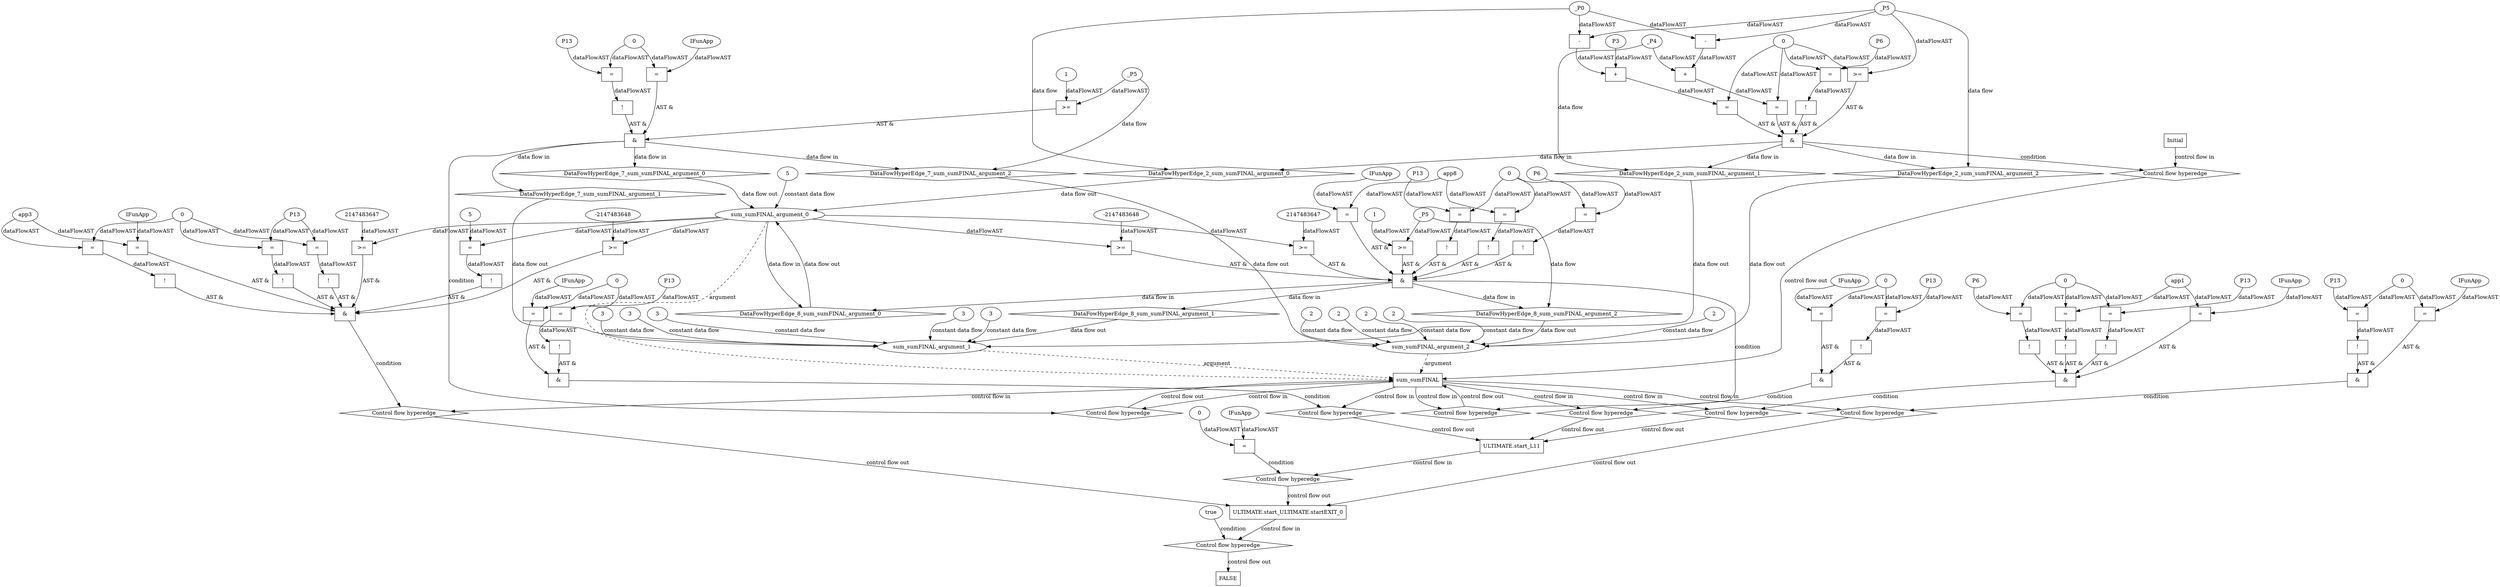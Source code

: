 digraph dag {
"ULTIMATE.start_L11" [label="ULTIMATE.start_L11" nodeName="ULTIMATE.start_L11" class=cfn  shape="rect"];
"ULTIMATE.start_ULTIMATE.startEXIT_0" [label="ULTIMATE.start_ULTIMATE.startEXIT_0" nodeName="ULTIMATE.start_ULTIMATE.startEXIT_0" class=cfn  shape="rect"];
"sum_sumFINAL" [label="sum_sumFINAL" nodeName="sum_sumFINAL" class=cfn  shape="rect"];
FALSE [label="FALSE" nodeName=FALSE class=cfn  shape="rect"];
Initial [label="Initial" nodeName=Initial class=cfn  shape="rect"];
ControlFowHyperEdge_0 [label="Control flow hyperedge" nodeName=ControlFowHyperEdge_0 class=controlFlowHyperEdge shape="diamond"];
"sum_sumFINAL" -> ControlFowHyperEdge_0 [label="control flow in"]
ControlFowHyperEdge_0 -> "ULTIMATE.start_L11" [label="control flow out"]
ControlFowHyperEdge_1 [label="Control flow hyperedge" nodeName=ControlFowHyperEdge_1 class=controlFlowHyperEdge shape="diamond"];
"sum_sumFINAL" -> ControlFowHyperEdge_1 [label="control flow in"]
ControlFowHyperEdge_1 -> "ULTIMATE.start_L11" [label="control flow out"]
ControlFowHyperEdge_2 [label="Control flow hyperedge" nodeName=ControlFowHyperEdge_2 class=controlFlowHyperEdge shape="diamond"];
"Initial" -> ControlFowHyperEdge_2 [label="control flow in"]
ControlFowHyperEdge_2 -> "sum_sumFINAL" [label="control flow out"]
ControlFowHyperEdge_3 [label="Control flow hyperedge" nodeName=ControlFowHyperEdge_3 class=controlFlowHyperEdge shape="diamond"];
"sum_sumFINAL" -> ControlFowHyperEdge_3 [label="control flow in"]
ControlFowHyperEdge_3 -> "ULTIMATE.start_ULTIMATE.startEXIT_0" [label="control flow out"]
ControlFowHyperEdge_4 [label="Control flow hyperedge" nodeName=ControlFowHyperEdge_4 class=controlFlowHyperEdge shape="diamond"];
"sum_sumFINAL" -> ControlFowHyperEdge_4 [label="control flow in"]
ControlFowHyperEdge_4 -> "ULTIMATE.start_ULTIMATE.startEXIT_0" [label="control flow out"]
ControlFowHyperEdge_5 [label="Control flow hyperedge" nodeName=ControlFowHyperEdge_5 class=controlFlowHyperEdge shape="diamond"];
"sum_sumFINAL" -> ControlFowHyperEdge_5 [label="control flow in"]
ControlFowHyperEdge_5 -> "ULTIMATE.start_L11" [label="control flow out"]
ControlFowHyperEdge_6 [label="Control flow hyperedge" nodeName=ControlFowHyperEdge_6 class=controlFlowHyperEdge shape="diamond"];
"ULTIMATE.start_L11" -> ControlFowHyperEdge_6 [label="control flow in"]
ControlFowHyperEdge_6 -> "ULTIMATE.start_ULTIMATE.startEXIT_0" [label="control flow out"]
ControlFowHyperEdge_7 [label="Control flow hyperedge" nodeName=ControlFowHyperEdge_7 class=controlFlowHyperEdge shape="diamond"];
"sum_sumFINAL" -> ControlFowHyperEdge_7 [label="control flow in"]
ControlFowHyperEdge_7 -> "sum_sumFINAL" [label="control flow out"]
ControlFowHyperEdge_8 [label="Control flow hyperedge" nodeName=ControlFowHyperEdge_8 class=controlFlowHyperEdge shape="diamond"];
"sum_sumFINAL" -> ControlFowHyperEdge_8 [label="control flow in"]
ControlFowHyperEdge_8 -> "sum_sumFINAL" [label="control flow out"]
ControlFowHyperEdge_9 [label="Control flow hyperedge" nodeName=ControlFowHyperEdge_9 class=controlFlowHyperEdge shape="diamond"];
"ULTIMATE.start_ULTIMATE.startEXIT_0" -> ControlFowHyperEdge_9 [label="control flow in"]
ControlFowHyperEdge_9 -> "FALSE" [label="control flow out"]
"sum_sumFINAL_argument_0" [label="sum_sumFINAL_argument_0" nodeName=argument0 class=argument  head="sum_sumFINAL" shape="oval"];
"sum_sumFINAL_argument_0" -> "sum_sumFINAL"[label="argument" style="dashed"]
"sum_sumFINAL_argument_1" [label="sum_sumFINAL_argument_1" nodeName=argument1 class=argument  head="sum_sumFINAL" shape="oval"];
"sum_sumFINAL_argument_1" -> "sum_sumFINAL"[label="argument" style="dashed"]
"sum_sumFINAL_argument_2" [label="sum_sumFINAL_argument_2" nodeName=argument2 class=argument  head="sum_sumFINAL" shape="oval"];
"sum_sumFINAL_argument_2" -> "sum_sumFINAL"[label="argument" style="dashed"]

"xxxULTIMATE.start_L11___sum_sumFINAL_0xxx_and" [label="&" nodeName="xxxULTIMATE.start_L11___sum_sumFINAL_0xxx_and" class=Operator shape="rect"];
"xxxULTIMATE.start_L11___sum_sumFINAL_0xxxguard_0_node_0" [label="!" nodeName="xxxULTIMATE.start_L11___sum_sumFINAL_0xxxguard_0_node_0" class=Operator shape="rect"];
"xxxULTIMATE.start_L11___sum_sumFINAL_0xxxguard_0_node_1" [label="=" nodeName="xxxULTIMATE.start_L11___sum_sumFINAL_0xxxguard_0_node_1" class=Operator  shape="rect"];
"xxxULTIMATE.start_L11___sum_sumFINAL_0xxxguard_0_node_2" [label="P13" nodeName="xxxULTIMATE.start_L11___sum_sumFINAL_0xxxguard_0_node_2" class=Constant ];
"xxxULTIMATE.start_L11___sum_sumFINAL_0xxxguard_0_node_3" [label="0" nodeName="xxxULTIMATE.start_L11___sum_sumFINAL_0xxxguard_0_node_3" class=Literal ];
"xxxULTIMATE.start_L11___sum_sumFINAL_0xxxguard_0_node_1" -> "xxxULTIMATE.start_L11___sum_sumFINAL_0xxxguard_0_node_0"[label="dataFlowAST"]
"xxxULTIMATE.start_L11___sum_sumFINAL_0xxxguard_0_node_2" -> "xxxULTIMATE.start_L11___sum_sumFINAL_0xxxguard_0_node_1"[label="dataFlowAST"]
"xxxULTIMATE.start_L11___sum_sumFINAL_0xxxguard_0_node_3" -> "xxxULTIMATE.start_L11___sum_sumFINAL_0xxxguard_0_node_1"[label="dataFlowAST"]

"xxxULTIMATE.start_L11___sum_sumFINAL_0xxxguard_0_node_0" -> "xxxULTIMATE.start_L11___sum_sumFINAL_0xxx_and" [label="AST &"];
"xxxULTIMATE.start_L11___sum_sumFINAL_0xxxguard1_node_0" [label="=" nodeName="xxxULTIMATE.start_L11___sum_sumFINAL_0xxxguard1_node_0" class=Operator  shape="rect"];
"xxxULTIMATE.start_L11___sum_sumFINAL_0xxxguard1_node_1" [label="IFunApp" nodeName="xxxULTIMATE.start_L11___sum_sumFINAL_0xxxguard1_node_1" class=IFunApp ];
"xxxULTIMATE.start_L11___sum_sumFINAL_0xxxguard1_node_1" -> "xxxULTIMATE.start_L11___sum_sumFINAL_0xxxguard1_node_0"[label="dataFlowAST"]
"xxxULTIMATE.start_L11___sum_sumFINAL_0xxxguard_0_node_3" -> "xxxULTIMATE.start_L11___sum_sumFINAL_0xxxguard1_node_0"[label="dataFlowAST"]

"xxxULTIMATE.start_L11___sum_sumFINAL_0xxxguard1_node_0" -> "xxxULTIMATE.start_L11___sum_sumFINAL_0xxx_and" [label="AST &"];
"xxxULTIMATE.start_L11___sum_sumFINAL_0xxx_and" -> "ControlFowHyperEdge_0" [label="condition"];
"xxxULTIMATE.start_L11___sum_sumFINAL_1xxx_and" [label="&" nodeName="xxxULTIMATE.start_L11___sum_sumFINAL_1xxx_and" class=Operator shape="rect"];
"xxxULTIMATE.start_L11___sum_sumFINAL_1xxxguard_0_node_0" [label="!" nodeName="xxxULTIMATE.start_L11___sum_sumFINAL_1xxxguard_0_node_0" class=Operator shape="rect"];
"xxxULTIMATE.start_L11___sum_sumFINAL_1xxxguard_0_node_1" [label="=" nodeName="xxxULTIMATE.start_L11___sum_sumFINAL_1xxxguard_0_node_1" class=Operator  shape="rect"];
"xxxULTIMATE.start_L11___sum_sumFINAL_1xxxguard_0_node_2" [label="app1" nodeName="xxxULTIMATE.start_L11___sum_sumFINAL_1xxxguard_0_node_2" class=Constant ];
"xxxULTIMATE.start_L11___sum_sumFINAL_1xxxguard_0_node_3" [label="0" nodeName="xxxULTIMATE.start_L11___sum_sumFINAL_1xxxguard_0_node_3" class=Literal ];
"xxxULTIMATE.start_L11___sum_sumFINAL_1xxxguard_0_node_1" -> "xxxULTIMATE.start_L11___sum_sumFINAL_1xxxguard_0_node_0"[label="dataFlowAST"]
"xxxULTIMATE.start_L11___sum_sumFINAL_1xxxguard_0_node_2" -> "xxxULTIMATE.start_L11___sum_sumFINAL_1xxxguard_0_node_1"[label="dataFlowAST"]
"xxxULTIMATE.start_L11___sum_sumFINAL_1xxxguard_0_node_3" -> "xxxULTIMATE.start_L11___sum_sumFINAL_1xxxguard_0_node_1"[label="dataFlowAST"]

"xxxULTIMATE.start_L11___sum_sumFINAL_1xxxguard_0_node_0" -> "xxxULTIMATE.start_L11___sum_sumFINAL_1xxx_and" [label="AST &"];
"xxxULTIMATE.start_L11___sum_sumFINAL_1xxxguard1_node_0" [label="!" nodeName="xxxULTIMATE.start_L11___sum_sumFINAL_1xxxguard1_node_0" class=Operator shape="rect"];
"xxxULTIMATE.start_L11___sum_sumFINAL_1xxxguard1_node_1" [label="=" nodeName="xxxULTIMATE.start_L11___sum_sumFINAL_1xxxguard1_node_1" class=Operator  shape="rect"];
"xxxULTIMATE.start_L11___sum_sumFINAL_1xxxguard1_node_2" [label="P13" nodeName="xxxULTIMATE.start_L11___sum_sumFINAL_1xxxguard1_node_2" class=Constant ];
"xxxULTIMATE.start_L11___sum_sumFINAL_1xxxguard1_node_1" -> "xxxULTIMATE.start_L11___sum_sumFINAL_1xxxguard1_node_0"[label="dataFlowAST"]
"xxxULTIMATE.start_L11___sum_sumFINAL_1xxxguard1_node_2" -> "xxxULTIMATE.start_L11___sum_sumFINAL_1xxxguard1_node_1"[label="dataFlowAST"]
"xxxULTIMATE.start_L11___sum_sumFINAL_1xxxguard_0_node_3" -> "xxxULTIMATE.start_L11___sum_sumFINAL_1xxxguard1_node_1"[label="dataFlowAST"]

"xxxULTIMATE.start_L11___sum_sumFINAL_1xxxguard1_node_0" -> "xxxULTIMATE.start_L11___sum_sumFINAL_1xxx_and" [label="AST &"];
"xxxULTIMATE.start_L11___sum_sumFINAL_1xxxguard2_node_0" [label="!" nodeName="xxxULTIMATE.start_L11___sum_sumFINAL_1xxxguard2_node_0" class=Operator shape="rect"];
"xxxULTIMATE.start_L11___sum_sumFINAL_1xxxguard2_node_1" [label="=" nodeName="xxxULTIMATE.start_L11___sum_sumFINAL_1xxxguard2_node_1" class=Operator  shape="rect"];
"xxxULTIMATE.start_L11___sum_sumFINAL_1xxxguard2_node_2" [label="P6" nodeName="xxxULTIMATE.start_L11___sum_sumFINAL_1xxxguard2_node_2" class=Constant ];
"xxxULTIMATE.start_L11___sum_sumFINAL_1xxxguard2_node_1" -> "xxxULTIMATE.start_L11___sum_sumFINAL_1xxxguard2_node_0"[label="dataFlowAST"]
"xxxULTIMATE.start_L11___sum_sumFINAL_1xxxguard2_node_2" -> "xxxULTIMATE.start_L11___sum_sumFINAL_1xxxguard2_node_1"[label="dataFlowAST"]
"xxxULTIMATE.start_L11___sum_sumFINAL_1xxxguard_0_node_3" -> "xxxULTIMATE.start_L11___sum_sumFINAL_1xxxguard2_node_1"[label="dataFlowAST"]

"xxxULTIMATE.start_L11___sum_sumFINAL_1xxxguard2_node_0" -> "xxxULTIMATE.start_L11___sum_sumFINAL_1xxx_and" [label="AST &"];
"xxxULTIMATE.start_L11___sum_sumFINAL_1xxxguard3_node_0" [label="=" nodeName="xxxULTIMATE.start_L11___sum_sumFINAL_1xxxguard3_node_0" class=Operator  shape="rect"];
"xxxULTIMATE.start_L11___sum_sumFINAL_1xxxguard3_node_1" [label="IFunApp" nodeName="xxxULTIMATE.start_L11___sum_sumFINAL_1xxxguard3_node_1" class=IFunApp ];
"xxxULTIMATE.start_L11___sum_sumFINAL_1xxxguard3_node_1" -> "xxxULTIMATE.start_L11___sum_sumFINAL_1xxxguard3_node_0"[label="dataFlowAST"]
"xxxULTIMATE.start_L11___sum_sumFINAL_1xxxguard_0_node_2" -> "xxxULTIMATE.start_L11___sum_sumFINAL_1xxxguard3_node_0"[label="dataFlowAST"]

"xxxULTIMATE.start_L11___sum_sumFINAL_1xxxguard3_node_0" -> "xxxULTIMATE.start_L11___sum_sumFINAL_1xxx_and" [label="AST &"];
"xxxULTIMATE.start_L11___sum_sumFINAL_1xxx_and" -> "ControlFowHyperEdge_1" [label="condition"];
"xxxsum_sumFINAL___Initial_2xxx_and" [label="&" nodeName="xxxsum_sumFINAL___Initial_2xxx_and" class=Operator shape="rect"];
"xxxsum_sumFINAL___Initial_2xxxguard_0_node_0" [label="!" nodeName="xxxsum_sumFINAL___Initial_2xxxguard_0_node_0" class=Operator shape="rect"];
"xxxsum_sumFINAL___Initial_2xxxguard_0_node_1" [label="=" nodeName="xxxsum_sumFINAL___Initial_2xxxguard_0_node_1" class=Operator  shape="rect"];
"xxxsum_sumFINAL___Initial_2xxxguard_0_node_2" [label="P6" nodeName="xxxsum_sumFINAL___Initial_2xxxguard_0_node_2" class=Constant ];
"xxxsum_sumFINAL___Initial_2xxxguard_0_node_3" [label="0" nodeName="xxxsum_sumFINAL___Initial_2xxxguard_0_node_3" class=Literal ];
"xxxsum_sumFINAL___Initial_2xxxguard_0_node_1" -> "xxxsum_sumFINAL___Initial_2xxxguard_0_node_0"[label="dataFlowAST"]
"xxxsum_sumFINAL___Initial_2xxxguard_0_node_2" -> "xxxsum_sumFINAL___Initial_2xxxguard_0_node_1"[label="dataFlowAST"]
"xxxsum_sumFINAL___Initial_2xxxguard_0_node_3" -> "xxxsum_sumFINAL___Initial_2xxxguard_0_node_1"[label="dataFlowAST"]

"xxxsum_sumFINAL___Initial_2xxxguard_0_node_0" -> "xxxsum_sumFINAL___Initial_2xxx_and" [label="AST &"];
"xxxsum_sumFINAL___Initial_2xxxguard1_node_0" [label=">=" nodeName="xxxsum_sumFINAL___Initial_2xxxguard1_node_0" class=Operator  shape="rect"];
"xxxsum_sumFINAL___Initial_2xxxguard_0_node_3" -> "xxxsum_sumFINAL___Initial_2xxxguard1_node_0"[label="dataFlowAST"]
"xxxsum_sumFINAL___Initial_2xxxdataFlow2_node_0" -> "xxxsum_sumFINAL___Initial_2xxxguard1_node_0"[label="dataFlowAST"]

"xxxsum_sumFINAL___Initial_2xxxguard1_node_0" -> "xxxsum_sumFINAL___Initial_2xxx_and" [label="AST &"];
"xxxsum_sumFINAL___Initial_2xxxguard2_node_0" [label="=" nodeName="xxxsum_sumFINAL___Initial_2xxxguard2_node_0" class=Operator  shape="rect"];
"xxxsum_sumFINAL___Initial_2xxxguard2_node_1" [label="+" nodeName="xxxsum_sumFINAL___Initial_2xxxguard2_node_1" class= Operator shape="rect"];
"xxxsum_sumFINAL___Initial_2xxxguard2_node_3" [label="-" nodeName="xxxsum_sumFINAL___Initial_2xxxguard2_node_3" class= Operator shape="rect"];
"xxxsum_sumFINAL___Initial_2xxxguard2_node_1" -> "xxxsum_sumFINAL___Initial_2xxxguard2_node_0"[label="dataFlowAST"]
"xxxsum_sumFINAL___Initial_2xxxguard_0_node_3" -> "xxxsum_sumFINAL___Initial_2xxxguard2_node_0"[label="dataFlowAST"]
"xxxsum_sumFINAL___Initial_2xxxdataFlow1_node_0" -> "xxxsum_sumFINAL___Initial_2xxxguard2_node_1"[label="dataFlowAST"]
"xxxsum_sumFINAL___Initial_2xxxguard2_node_3" -> "xxxsum_sumFINAL___Initial_2xxxguard2_node_1"[label="dataFlowAST"]
"xxxsum_sumFINAL___Initial_2xxxdataFlow2_node_0" -> "xxxsum_sumFINAL___Initial_2xxxguard2_node_3"[label="dataFlowAST"]
"xxxsum_sumFINAL___Initial_2xxxdataFlow_0_node_0" -> "xxxsum_sumFINAL___Initial_2xxxguard2_node_3"[label="dataFlowAST"]

"xxxsum_sumFINAL___Initial_2xxxguard2_node_0" -> "xxxsum_sumFINAL___Initial_2xxx_and" [label="AST &"];
"xxxsum_sumFINAL___Initial_2xxxguard3_node_0" [label="=" nodeName="xxxsum_sumFINAL___Initial_2xxxguard3_node_0" class=Operator  shape="rect"];
"xxxsum_sumFINAL___Initial_2xxxguard3_node_1" [label="+" nodeName="xxxsum_sumFINAL___Initial_2xxxguard3_node_1" class= Operator shape="rect"];
"xxxsum_sumFINAL___Initial_2xxxguard3_node_2" [label="P3" nodeName="xxxsum_sumFINAL___Initial_2xxxguard3_node_2" class=Constant ];
"xxxsum_sumFINAL___Initial_2xxxguard3_node_3" [label="-" nodeName="xxxsum_sumFINAL___Initial_2xxxguard3_node_3" class= Operator shape="rect"];
"xxxsum_sumFINAL___Initial_2xxxguard3_node_1" -> "xxxsum_sumFINAL___Initial_2xxxguard3_node_0"[label="dataFlowAST"]
"xxxsum_sumFINAL___Initial_2xxxguard_0_node_3" -> "xxxsum_sumFINAL___Initial_2xxxguard3_node_0"[label="dataFlowAST"]
"xxxsum_sumFINAL___Initial_2xxxguard3_node_2" -> "xxxsum_sumFINAL___Initial_2xxxguard3_node_1"[label="dataFlowAST"]
"xxxsum_sumFINAL___Initial_2xxxguard3_node_3" -> "xxxsum_sumFINAL___Initial_2xxxguard3_node_1"[label="dataFlowAST"]
"xxxsum_sumFINAL___Initial_2xxxdataFlow2_node_0" -> "xxxsum_sumFINAL___Initial_2xxxguard3_node_3"[label="dataFlowAST"]
"xxxsum_sumFINAL___Initial_2xxxdataFlow_0_node_0" -> "xxxsum_sumFINAL___Initial_2xxxguard3_node_3"[label="dataFlowAST"]

"xxxsum_sumFINAL___Initial_2xxxguard3_node_0" -> "xxxsum_sumFINAL___Initial_2xxx_and" [label="AST &"];
"xxxsum_sumFINAL___Initial_2xxx_and" -> "ControlFowHyperEdge_2" [label="condition"];
"xxxsum_sumFINAL___Initial_2xxxdataFlow_0_node_0" [label="_P0" nodeName="xxxsum_sumFINAL___Initial_2xxxdataFlow_0_node_0" class=Constant ];

"xxxsum_sumFINAL___Initial_2xxxdataFlow_0_node_0" -> "DataFowHyperEdge_2_sum_sumFINAL_argument_0" [label="data flow"];
"xxxsum_sumFINAL___Initial_2xxxdataFlow1_node_0" [label="_P4" nodeName="xxxsum_sumFINAL___Initial_2xxxdataFlow1_node_0" class=Constant ];

"xxxsum_sumFINAL___Initial_2xxxdataFlow1_node_0" -> "DataFowHyperEdge_2_sum_sumFINAL_argument_1" [label="data flow"];
"xxxsum_sumFINAL___Initial_2xxxdataFlow2_node_0" [label="_P5" nodeName="xxxsum_sumFINAL___Initial_2xxxdataFlow2_node_0" class=Constant ];

"xxxsum_sumFINAL___Initial_2xxxdataFlow2_node_0" -> "DataFowHyperEdge_2_sum_sumFINAL_argument_2" [label="data flow"];
"xxxULTIMATE.start_ULTIMATE.startEXIT_0___sum_sumFINAL_3xxx_and" [label="&" nodeName="xxxULTIMATE.start_ULTIMATE.startEXIT_0___sum_sumFINAL_3xxx_and" class=Operator shape="rect"];
"xxxULTIMATE.start_ULTIMATE.startEXIT_0___sum_sumFINAL_3xxxguard_0_node_0" [label="!" nodeName="xxxULTIMATE.start_ULTIMATE.startEXIT_0___sum_sumFINAL_3xxxguard_0_node_0" class=Operator shape="rect"];
"xxxULTIMATE.start_ULTIMATE.startEXIT_0___sum_sumFINAL_3xxxguard_0_node_1" [label="=" nodeName="xxxULTIMATE.start_ULTIMATE.startEXIT_0___sum_sumFINAL_3xxxguard_0_node_1" class=Operator  shape="rect"];
"xxxULTIMATE.start_ULTIMATE.startEXIT_0___sum_sumFINAL_3xxxguard_0_node_2" [label="P13" nodeName="xxxULTIMATE.start_ULTIMATE.startEXIT_0___sum_sumFINAL_3xxxguard_0_node_2" class=Constant ];
"xxxULTIMATE.start_ULTIMATE.startEXIT_0___sum_sumFINAL_3xxxguard_0_node_3" [label="0" nodeName="xxxULTIMATE.start_ULTIMATE.startEXIT_0___sum_sumFINAL_3xxxguard_0_node_3" class=Literal ];
"xxxULTIMATE.start_ULTIMATE.startEXIT_0___sum_sumFINAL_3xxxguard_0_node_1" -> "xxxULTIMATE.start_ULTIMATE.startEXIT_0___sum_sumFINAL_3xxxguard_0_node_0"[label="dataFlowAST"]
"xxxULTIMATE.start_ULTIMATE.startEXIT_0___sum_sumFINAL_3xxxguard_0_node_2" -> "xxxULTIMATE.start_ULTIMATE.startEXIT_0___sum_sumFINAL_3xxxguard_0_node_1"[label="dataFlowAST"]
"xxxULTIMATE.start_ULTIMATE.startEXIT_0___sum_sumFINAL_3xxxguard_0_node_3" -> "xxxULTIMATE.start_ULTIMATE.startEXIT_0___sum_sumFINAL_3xxxguard_0_node_1"[label="dataFlowAST"]

"xxxULTIMATE.start_ULTIMATE.startEXIT_0___sum_sumFINAL_3xxxguard_0_node_0" -> "xxxULTIMATE.start_ULTIMATE.startEXIT_0___sum_sumFINAL_3xxx_and" [label="AST &"];
"xxxULTIMATE.start_ULTIMATE.startEXIT_0___sum_sumFINAL_3xxxguard1_node_0" [label="=" nodeName="xxxULTIMATE.start_ULTIMATE.startEXIT_0___sum_sumFINAL_3xxxguard1_node_0" class=Operator  shape="rect"];
"xxxULTIMATE.start_ULTIMATE.startEXIT_0___sum_sumFINAL_3xxxguard1_node_1" [label="IFunApp" nodeName="xxxULTIMATE.start_ULTIMATE.startEXIT_0___sum_sumFINAL_3xxxguard1_node_1" class=IFunApp ];
"xxxULTIMATE.start_ULTIMATE.startEXIT_0___sum_sumFINAL_3xxxguard1_node_1" -> "xxxULTIMATE.start_ULTIMATE.startEXIT_0___sum_sumFINAL_3xxxguard1_node_0"[label="dataFlowAST"]
"xxxULTIMATE.start_ULTIMATE.startEXIT_0___sum_sumFINAL_3xxxguard_0_node_3" -> "xxxULTIMATE.start_ULTIMATE.startEXIT_0___sum_sumFINAL_3xxxguard1_node_0"[label="dataFlowAST"]

"xxxULTIMATE.start_ULTIMATE.startEXIT_0___sum_sumFINAL_3xxxguard1_node_0" -> "xxxULTIMATE.start_ULTIMATE.startEXIT_0___sum_sumFINAL_3xxx_and" [label="AST &"];
"xxxULTIMATE.start_ULTIMATE.startEXIT_0___sum_sumFINAL_3xxx_and" -> "ControlFowHyperEdge_3" [label="condition"];
"xxxULTIMATE.start_ULTIMATE.startEXIT_0___sum_sumFINAL_4xxx_and" [label="&" nodeName="xxxULTIMATE.start_ULTIMATE.startEXIT_0___sum_sumFINAL_4xxx_and" class=Operator shape="rect"];
"xxxULTIMATE.start_ULTIMATE.startEXIT_0___sum_sumFINAL_4xxxguard1_node_0" [label=">=" nodeName="xxxULTIMATE.start_ULTIMATE.startEXIT_0___sum_sumFINAL_4xxxguard1_node_0" class=Operator  shape="rect"];
"xxxULTIMATE.start_ULTIMATE.startEXIT_0___sum_sumFINAL_4xxxguard1_node_2" [label="-2147483648" nodeName="xxxULTIMATE.start_ULTIMATE.startEXIT_0___sum_sumFINAL_4xxxguard1_node_2" class=Literal ];
"sum_sumFINAL_argument_0" -> "xxxULTIMATE.start_ULTIMATE.startEXIT_0___sum_sumFINAL_4xxxguard1_node_0"[label="dataFlowAST"]
"xxxULTIMATE.start_ULTIMATE.startEXIT_0___sum_sumFINAL_4xxxguard1_node_2" -> "xxxULTIMATE.start_ULTIMATE.startEXIT_0___sum_sumFINAL_4xxxguard1_node_0"[label="dataFlowAST"]

"xxxULTIMATE.start_ULTIMATE.startEXIT_0___sum_sumFINAL_4xxxguard1_node_0" -> "xxxULTIMATE.start_ULTIMATE.startEXIT_0___sum_sumFINAL_4xxx_and" [label="AST &"];
"xxxULTIMATE.start_ULTIMATE.startEXIT_0___sum_sumFINAL_4xxxguard6_node_0" [label="!" nodeName="xxxULTIMATE.start_ULTIMATE.startEXIT_0___sum_sumFINAL_4xxxguard6_node_0" class=Operator shape="rect"];
"xxxULTIMATE.start_ULTIMATE.startEXIT_0___sum_sumFINAL_4xxxguard6_node_1" [label="=" nodeName="xxxULTIMATE.start_ULTIMATE.startEXIT_0___sum_sumFINAL_4xxxguard6_node_1" class=Operator  shape="rect"];
"xxxULTIMATE.start_ULTIMATE.startEXIT_0___sum_sumFINAL_4xxxguard6_node_1" -> "xxxULTIMATE.start_ULTIMATE.startEXIT_0___sum_sumFINAL_4xxxguard6_node_0"[label="dataFlowAST"]
"xxxULTIMATE.start_ULTIMATE.startEXIT_0___sum_sumFINAL_4xxxguard4_node_2" -> "xxxULTIMATE.start_ULTIMATE.startEXIT_0___sum_sumFINAL_4xxxguard6_node_1"[label="dataFlowAST"]
"xxxULTIMATE.start_ULTIMATE.startEXIT_0___sum_sumFINAL_4xxxguard3_node_3" -> "xxxULTIMATE.start_ULTIMATE.startEXIT_0___sum_sumFINAL_4xxxguard6_node_1"[label="dataFlowAST"]

"xxxULTIMATE.start_ULTIMATE.startEXIT_0___sum_sumFINAL_4xxxguard6_node_0" -> "xxxULTIMATE.start_ULTIMATE.startEXIT_0___sum_sumFINAL_4xxx_and" [label="AST &"];
"xxxULTIMATE.start_ULTIMATE.startEXIT_0___sum_sumFINAL_4xxxguard_0_node_0" [label=">=" nodeName="xxxULTIMATE.start_ULTIMATE.startEXIT_0___sum_sumFINAL_4xxxguard_0_node_0" class=Operator  shape="rect"];
"xxxULTIMATE.start_ULTIMATE.startEXIT_0___sum_sumFINAL_4xxxguard_0_node_1" [label="2147483647" nodeName="xxxULTIMATE.start_ULTIMATE.startEXIT_0___sum_sumFINAL_4xxxguard_0_node_1" class=Literal ];
"xxxULTIMATE.start_ULTIMATE.startEXIT_0___sum_sumFINAL_4xxxguard_0_node_1" -> "xxxULTIMATE.start_ULTIMATE.startEXIT_0___sum_sumFINAL_4xxxguard_0_node_0"[label="dataFlowAST"]
"sum_sumFINAL_argument_0" -> "xxxULTIMATE.start_ULTIMATE.startEXIT_0___sum_sumFINAL_4xxxguard_0_node_0"[label="dataFlowAST"]

"xxxULTIMATE.start_ULTIMATE.startEXIT_0___sum_sumFINAL_4xxxguard_0_node_0" -> "xxxULTIMATE.start_ULTIMATE.startEXIT_0___sum_sumFINAL_4xxx_and" [label="AST &"];
"xxxULTIMATE.start_ULTIMATE.startEXIT_0___sum_sumFINAL_4xxxguard4_node_0" [label="!" nodeName="xxxULTIMATE.start_ULTIMATE.startEXIT_0___sum_sumFINAL_4xxxguard4_node_0" class=Operator shape="rect"];
"xxxULTIMATE.start_ULTIMATE.startEXIT_0___sum_sumFINAL_4xxxguard4_node_1" [label="=" nodeName="xxxULTIMATE.start_ULTIMATE.startEXIT_0___sum_sumFINAL_4xxxguard4_node_1" class=Operator  shape="rect"];
"xxxULTIMATE.start_ULTIMATE.startEXIT_0___sum_sumFINAL_4xxxguard4_node_2" [label="P13" nodeName="xxxULTIMATE.start_ULTIMATE.startEXIT_0___sum_sumFINAL_4xxxguard4_node_2" class=Constant ];
"xxxULTIMATE.start_ULTIMATE.startEXIT_0___sum_sumFINAL_4xxxguard4_node_1" -> "xxxULTIMATE.start_ULTIMATE.startEXIT_0___sum_sumFINAL_4xxxguard4_node_0"[label="dataFlowAST"]
"xxxULTIMATE.start_ULTIMATE.startEXIT_0___sum_sumFINAL_4xxxguard4_node_2" -> "xxxULTIMATE.start_ULTIMATE.startEXIT_0___sum_sumFINAL_4xxxguard4_node_1"[label="dataFlowAST"]
"xxxULTIMATE.start_ULTIMATE.startEXIT_0___sum_sumFINAL_4xxxguard3_node_3" -> "xxxULTIMATE.start_ULTIMATE.startEXIT_0___sum_sumFINAL_4xxxguard4_node_1"[label="dataFlowAST"]

"xxxULTIMATE.start_ULTIMATE.startEXIT_0___sum_sumFINAL_4xxxguard4_node_0" -> "xxxULTIMATE.start_ULTIMATE.startEXIT_0___sum_sumFINAL_4xxx_and" [label="AST &"];
"xxxULTIMATE.start_ULTIMATE.startEXIT_0___sum_sumFINAL_4xxxguard2_node_0" [label="!" nodeName="xxxULTIMATE.start_ULTIMATE.startEXIT_0___sum_sumFINAL_4xxxguard2_node_0" class=Operator shape="rect"];
"xxxULTIMATE.start_ULTIMATE.startEXIT_0___sum_sumFINAL_4xxxguard2_node_1" [label="=" nodeName="xxxULTIMATE.start_ULTIMATE.startEXIT_0___sum_sumFINAL_4xxxguard2_node_1" class=Operator  shape="rect"];
"xxxULTIMATE.start_ULTIMATE.startEXIT_0___sum_sumFINAL_4xxxguard2_node_3" [label="5" nodeName="xxxULTIMATE.start_ULTIMATE.startEXIT_0___sum_sumFINAL_4xxxguard2_node_3" class=Literal ];
"xxxULTIMATE.start_ULTIMATE.startEXIT_0___sum_sumFINAL_4xxxguard2_node_1" -> "xxxULTIMATE.start_ULTIMATE.startEXIT_0___sum_sumFINAL_4xxxguard2_node_0"[label="dataFlowAST"]
"sum_sumFINAL_argument_0" -> "xxxULTIMATE.start_ULTIMATE.startEXIT_0___sum_sumFINAL_4xxxguard2_node_1"[label="dataFlowAST"]
"xxxULTIMATE.start_ULTIMATE.startEXIT_0___sum_sumFINAL_4xxxguard2_node_3" -> "xxxULTIMATE.start_ULTIMATE.startEXIT_0___sum_sumFINAL_4xxxguard2_node_1"[label="dataFlowAST"]

"xxxULTIMATE.start_ULTIMATE.startEXIT_0___sum_sumFINAL_4xxxguard2_node_0" -> "xxxULTIMATE.start_ULTIMATE.startEXIT_0___sum_sumFINAL_4xxx_and" [label="AST &"];
"xxxULTIMATE.start_ULTIMATE.startEXIT_0___sum_sumFINAL_4xxxguard5_node_0" [label="=" nodeName="xxxULTIMATE.start_ULTIMATE.startEXIT_0___sum_sumFINAL_4xxxguard5_node_0" class=Operator  shape="rect"];
"xxxULTIMATE.start_ULTIMATE.startEXIT_0___sum_sumFINAL_4xxxguard5_node_1" [label="IFunApp" nodeName="xxxULTIMATE.start_ULTIMATE.startEXIT_0___sum_sumFINAL_4xxxguard5_node_1" class=IFunApp ];
"xxxULTIMATE.start_ULTIMATE.startEXIT_0___sum_sumFINAL_4xxxguard5_node_1" -> "xxxULTIMATE.start_ULTIMATE.startEXIT_0___sum_sumFINAL_4xxxguard5_node_0"[label="dataFlowAST"]
"xxxULTIMATE.start_ULTIMATE.startEXIT_0___sum_sumFINAL_4xxxguard3_node_2" -> "xxxULTIMATE.start_ULTIMATE.startEXIT_0___sum_sumFINAL_4xxxguard5_node_0"[label="dataFlowAST"]

"xxxULTIMATE.start_ULTIMATE.startEXIT_0___sum_sumFINAL_4xxxguard5_node_0" -> "xxxULTIMATE.start_ULTIMATE.startEXIT_0___sum_sumFINAL_4xxx_and" [label="AST &"];
"xxxULTIMATE.start_ULTIMATE.startEXIT_0___sum_sumFINAL_4xxxguard3_node_0" [label="!" nodeName="xxxULTIMATE.start_ULTIMATE.startEXIT_0___sum_sumFINAL_4xxxguard3_node_0" class=Operator shape="rect"];
"xxxULTIMATE.start_ULTIMATE.startEXIT_0___sum_sumFINAL_4xxxguard3_node_1" [label="=" nodeName="xxxULTIMATE.start_ULTIMATE.startEXIT_0___sum_sumFINAL_4xxxguard3_node_1" class=Operator  shape="rect"];
"xxxULTIMATE.start_ULTIMATE.startEXIT_0___sum_sumFINAL_4xxxguard3_node_2" [label="app3" nodeName="xxxULTIMATE.start_ULTIMATE.startEXIT_0___sum_sumFINAL_4xxxguard3_node_2" class=Constant ];
"xxxULTIMATE.start_ULTIMATE.startEXIT_0___sum_sumFINAL_4xxxguard3_node_3" [label="0" nodeName="xxxULTIMATE.start_ULTIMATE.startEXIT_0___sum_sumFINAL_4xxxguard3_node_3" class=Literal ];
"xxxULTIMATE.start_ULTIMATE.startEXIT_0___sum_sumFINAL_4xxxguard3_node_1" -> "xxxULTIMATE.start_ULTIMATE.startEXIT_0___sum_sumFINAL_4xxxguard3_node_0"[label="dataFlowAST"]
"xxxULTIMATE.start_ULTIMATE.startEXIT_0___sum_sumFINAL_4xxxguard3_node_2" -> "xxxULTIMATE.start_ULTIMATE.startEXIT_0___sum_sumFINAL_4xxxguard3_node_1"[label="dataFlowAST"]
"xxxULTIMATE.start_ULTIMATE.startEXIT_0___sum_sumFINAL_4xxxguard3_node_3" -> "xxxULTIMATE.start_ULTIMATE.startEXIT_0___sum_sumFINAL_4xxxguard3_node_1"[label="dataFlowAST"]

"xxxULTIMATE.start_ULTIMATE.startEXIT_0___sum_sumFINAL_4xxxguard3_node_0" -> "xxxULTIMATE.start_ULTIMATE.startEXIT_0___sum_sumFINAL_4xxx_and" [label="AST &"];
"xxxULTIMATE.start_ULTIMATE.startEXIT_0___sum_sumFINAL_4xxx_and" -> "ControlFowHyperEdge_4" [label="condition"];
"xxxULTIMATE.start_L11___sum_sumFINAL_5xxx_and" [label="&" nodeName="xxxULTIMATE.start_L11___sum_sumFINAL_5xxx_and" class=Operator shape="rect"];
"xxxULTIMATE.start_L11___sum_sumFINAL_5xxxguard_0_node_0" [label="!" nodeName="xxxULTIMATE.start_L11___sum_sumFINAL_5xxxguard_0_node_0" class=Operator shape="rect"];
"xxxULTIMATE.start_L11___sum_sumFINAL_5xxxguard_0_node_1" [label="=" nodeName="xxxULTIMATE.start_L11___sum_sumFINAL_5xxxguard_0_node_1" class=Operator  shape="rect"];
"xxxULTIMATE.start_L11___sum_sumFINAL_5xxxguard_0_node_2" [label="P13" nodeName="xxxULTIMATE.start_L11___sum_sumFINAL_5xxxguard_0_node_2" class=Constant ];
"xxxULTIMATE.start_L11___sum_sumFINAL_5xxxguard_0_node_3" [label="0" nodeName="xxxULTIMATE.start_L11___sum_sumFINAL_5xxxguard_0_node_3" class=Literal ];
"xxxULTIMATE.start_L11___sum_sumFINAL_5xxxguard_0_node_1" -> "xxxULTIMATE.start_L11___sum_sumFINAL_5xxxguard_0_node_0"[label="dataFlowAST"]
"xxxULTIMATE.start_L11___sum_sumFINAL_5xxxguard_0_node_2" -> "xxxULTIMATE.start_L11___sum_sumFINAL_5xxxguard_0_node_1"[label="dataFlowAST"]
"xxxULTIMATE.start_L11___sum_sumFINAL_5xxxguard_0_node_3" -> "xxxULTIMATE.start_L11___sum_sumFINAL_5xxxguard_0_node_1"[label="dataFlowAST"]

"xxxULTIMATE.start_L11___sum_sumFINAL_5xxxguard_0_node_0" -> "xxxULTIMATE.start_L11___sum_sumFINAL_5xxx_and" [label="AST &"];
"xxxULTIMATE.start_L11___sum_sumFINAL_5xxxguard1_node_0" [label="=" nodeName="xxxULTIMATE.start_L11___sum_sumFINAL_5xxxguard1_node_0" class=Operator  shape="rect"];
"xxxULTIMATE.start_L11___sum_sumFINAL_5xxxguard1_node_1" [label="IFunApp" nodeName="xxxULTIMATE.start_L11___sum_sumFINAL_5xxxguard1_node_1" class=IFunApp ];
"xxxULTIMATE.start_L11___sum_sumFINAL_5xxxguard1_node_1" -> "xxxULTIMATE.start_L11___sum_sumFINAL_5xxxguard1_node_0"[label="dataFlowAST"]
"xxxULTIMATE.start_L11___sum_sumFINAL_5xxxguard_0_node_3" -> "xxxULTIMATE.start_L11___sum_sumFINAL_5xxxguard1_node_0"[label="dataFlowAST"]

"xxxULTIMATE.start_L11___sum_sumFINAL_5xxxguard1_node_0" -> "xxxULTIMATE.start_L11___sum_sumFINAL_5xxx_and" [label="AST &"];
"xxxULTIMATE.start_L11___sum_sumFINAL_5xxx_and" -> "ControlFowHyperEdge_5" [label="condition"];
"xxxULTIMATE.start_ULTIMATE.startEXIT_0___ULTIMATE.start_L11_6xxxguard_0_node_0" [label="=" nodeName="xxxULTIMATE.start_ULTIMATE.startEXIT_0___ULTIMATE.start_L11_6xxxguard_0_node_0" class=Operator  shape="rect"];
"xxxULTIMATE.start_ULTIMATE.startEXIT_0___ULTIMATE.start_L11_6xxxguard_0_node_1" [label="IFunApp" nodeName="xxxULTIMATE.start_ULTIMATE.startEXIT_0___ULTIMATE.start_L11_6xxxguard_0_node_1" class=IFunApp ];
"xxxULTIMATE.start_ULTIMATE.startEXIT_0___ULTIMATE.start_L11_6xxxguard_0_node_2" [label="0" nodeName="xxxULTIMATE.start_ULTIMATE.startEXIT_0___ULTIMATE.start_L11_6xxxguard_0_node_2" class=Literal ];
"xxxULTIMATE.start_ULTIMATE.startEXIT_0___ULTIMATE.start_L11_6xxxguard_0_node_1" -> "xxxULTIMATE.start_ULTIMATE.startEXIT_0___ULTIMATE.start_L11_6xxxguard_0_node_0"[label="dataFlowAST"]
"xxxULTIMATE.start_ULTIMATE.startEXIT_0___ULTIMATE.start_L11_6xxxguard_0_node_2" -> "xxxULTIMATE.start_ULTIMATE.startEXIT_0___ULTIMATE.start_L11_6xxxguard_0_node_0"[label="dataFlowAST"]

"xxxULTIMATE.start_ULTIMATE.startEXIT_0___ULTIMATE.start_L11_6xxxguard_0_node_0" -> "ControlFowHyperEdge_6" [label="condition"];
"xxxsum_sumFINAL___sum_sumFINAL_7xxx_and" [label="&" nodeName="xxxsum_sumFINAL___sum_sumFINAL_7xxx_and" class=Operator shape="rect"];
"xxxsum_sumFINAL___sum_sumFINAL_7xxxguard_0_node_0" [label="!" nodeName="xxxsum_sumFINAL___sum_sumFINAL_7xxxguard_0_node_0" class=Operator shape="rect"];
"xxxsum_sumFINAL___sum_sumFINAL_7xxxguard_0_node_1" [label="=" nodeName="xxxsum_sumFINAL___sum_sumFINAL_7xxxguard_0_node_1" class=Operator  shape="rect"];
"xxxsum_sumFINAL___sum_sumFINAL_7xxxguard_0_node_2" [label="P13" nodeName="xxxsum_sumFINAL___sum_sumFINAL_7xxxguard_0_node_2" class=Constant ];
"xxxsum_sumFINAL___sum_sumFINAL_7xxxguard_0_node_3" [label="0" nodeName="xxxsum_sumFINAL___sum_sumFINAL_7xxxguard_0_node_3" class=Literal ];
"xxxsum_sumFINAL___sum_sumFINAL_7xxxguard_0_node_1" -> "xxxsum_sumFINAL___sum_sumFINAL_7xxxguard_0_node_0"[label="dataFlowAST"]
"xxxsum_sumFINAL___sum_sumFINAL_7xxxguard_0_node_2" -> "xxxsum_sumFINAL___sum_sumFINAL_7xxxguard_0_node_1"[label="dataFlowAST"]
"xxxsum_sumFINAL___sum_sumFINAL_7xxxguard_0_node_3" -> "xxxsum_sumFINAL___sum_sumFINAL_7xxxguard_0_node_1"[label="dataFlowAST"]

"xxxsum_sumFINAL___sum_sumFINAL_7xxxguard_0_node_0" -> "xxxsum_sumFINAL___sum_sumFINAL_7xxx_and" [label="AST &"];
"xxxsum_sumFINAL___sum_sumFINAL_7xxxguard1_node_0" [label=">=" nodeName="xxxsum_sumFINAL___sum_sumFINAL_7xxxguard1_node_0" class=Operator  shape="rect"];
"xxxsum_sumFINAL___sum_sumFINAL_7xxxguard1_node_2" [label="1" nodeName="xxxsum_sumFINAL___sum_sumFINAL_7xxxguard1_node_2" class=Literal ];
"xxxsum_sumFINAL___sum_sumFINAL_7xxxdataFlow_0_node_0" -> "xxxsum_sumFINAL___sum_sumFINAL_7xxxguard1_node_0"[label="dataFlowAST"]
"xxxsum_sumFINAL___sum_sumFINAL_7xxxguard1_node_2" -> "xxxsum_sumFINAL___sum_sumFINAL_7xxxguard1_node_0"[label="dataFlowAST"]

"xxxsum_sumFINAL___sum_sumFINAL_7xxxguard1_node_0" -> "xxxsum_sumFINAL___sum_sumFINAL_7xxx_and" [label="AST &"];
"xxxsum_sumFINAL___sum_sumFINAL_7xxxguard2_node_0" [label="=" nodeName="xxxsum_sumFINAL___sum_sumFINAL_7xxxguard2_node_0" class=Operator  shape="rect"];
"xxxsum_sumFINAL___sum_sumFINAL_7xxxguard2_node_1" [label="IFunApp" nodeName="xxxsum_sumFINAL___sum_sumFINAL_7xxxguard2_node_1" class=IFunApp ];
"xxxsum_sumFINAL___sum_sumFINAL_7xxxguard2_node_1" -> "xxxsum_sumFINAL___sum_sumFINAL_7xxxguard2_node_0"[label="dataFlowAST"]
"xxxsum_sumFINAL___sum_sumFINAL_7xxxguard_0_node_3" -> "xxxsum_sumFINAL___sum_sumFINAL_7xxxguard2_node_0"[label="dataFlowAST"]

"xxxsum_sumFINAL___sum_sumFINAL_7xxxguard2_node_0" -> "xxxsum_sumFINAL___sum_sumFINAL_7xxx_and" [label="AST &"];
"xxxsum_sumFINAL___sum_sumFINAL_7xxx_and" -> "ControlFowHyperEdge_7" [label="condition"];
"xxxsum_sumFINAL___sum_sumFINAL_7xxxdataFlow_0_node_0" [label="_P5" nodeName="xxxsum_sumFINAL___sum_sumFINAL_7xxxdataFlow_0_node_0" class=Constant ];

"xxxsum_sumFINAL___sum_sumFINAL_7xxxdataFlow_0_node_0" -> "DataFowHyperEdge_7_sum_sumFINAL_argument_2" [label="data flow"];
"xxxsum_sumFINAL___sum_sumFINAL_8xxx_and" [label="&" nodeName="xxxsum_sumFINAL___sum_sumFINAL_8xxx_and" class=Operator shape="rect"];
"xxxsum_sumFINAL___sum_sumFINAL_8xxxguard2_node_0" [label=">=" nodeName="xxxsum_sumFINAL___sum_sumFINAL_8xxxguard2_node_0" class=Operator  shape="rect"];
"xxxsum_sumFINAL___sum_sumFINAL_8xxxguard2_node_2" [label="1" nodeName="xxxsum_sumFINAL___sum_sumFINAL_8xxxguard2_node_2" class=Literal ];
"xxxsum_sumFINAL___sum_sumFINAL_8xxxdataFlow_0_node_0" -> "xxxsum_sumFINAL___sum_sumFINAL_8xxxguard2_node_0"[label="dataFlowAST"]
"xxxsum_sumFINAL___sum_sumFINAL_8xxxguard2_node_2" -> "xxxsum_sumFINAL___sum_sumFINAL_8xxxguard2_node_0"[label="dataFlowAST"]

"xxxsum_sumFINAL___sum_sumFINAL_8xxxguard2_node_0" -> "xxxsum_sumFINAL___sum_sumFINAL_8xxx_and" [label="AST &"];
"xxxsum_sumFINAL___sum_sumFINAL_8xxxguard6_node_0" [label="!" nodeName="xxxsum_sumFINAL___sum_sumFINAL_8xxxguard6_node_0" class=Operator shape="rect"];
"xxxsum_sumFINAL___sum_sumFINAL_8xxxguard6_node_1" [label="=" nodeName="xxxsum_sumFINAL___sum_sumFINAL_8xxxguard6_node_1" class=Operator  shape="rect"];
"xxxsum_sumFINAL___sum_sumFINAL_8xxxguard6_node_2" [label="P6" nodeName="xxxsum_sumFINAL___sum_sumFINAL_8xxxguard6_node_2" class=Constant ];
"xxxsum_sumFINAL___sum_sumFINAL_8xxxguard6_node_1" -> "xxxsum_sumFINAL___sum_sumFINAL_8xxxguard6_node_0"[label="dataFlowAST"]
"xxxsum_sumFINAL___sum_sumFINAL_8xxxguard6_node_2" -> "xxxsum_sumFINAL___sum_sumFINAL_8xxxguard6_node_1"[label="dataFlowAST"]
"xxxsum_sumFINAL___sum_sumFINAL_8xxxguard3_node_3" -> "xxxsum_sumFINAL___sum_sumFINAL_8xxxguard6_node_1"[label="dataFlowAST"]

"xxxsum_sumFINAL___sum_sumFINAL_8xxxguard6_node_0" -> "xxxsum_sumFINAL___sum_sumFINAL_8xxx_and" [label="AST &"];
"xxxsum_sumFINAL___sum_sumFINAL_8xxxguard1_node_0" [label=">=" nodeName="xxxsum_sumFINAL___sum_sumFINAL_8xxxguard1_node_0" class=Operator  shape="rect"];
"xxxsum_sumFINAL___sum_sumFINAL_8xxxguard1_node_2" [label="-2147483648" nodeName="xxxsum_sumFINAL___sum_sumFINAL_8xxxguard1_node_2" class=Literal ];
"sum_sumFINAL_argument_0" -> "xxxsum_sumFINAL___sum_sumFINAL_8xxxguard1_node_0"[label="dataFlowAST"]
"xxxsum_sumFINAL___sum_sumFINAL_8xxxguard1_node_2" -> "xxxsum_sumFINAL___sum_sumFINAL_8xxxguard1_node_0"[label="dataFlowAST"]

"xxxsum_sumFINAL___sum_sumFINAL_8xxxguard1_node_0" -> "xxxsum_sumFINAL___sum_sumFINAL_8xxx_and" [label="AST &"];
"xxxsum_sumFINAL___sum_sumFINAL_8xxxguard5_node_0" [label="=" nodeName="xxxsum_sumFINAL___sum_sumFINAL_8xxxguard5_node_0" class=Operator  shape="rect"];
"xxxsum_sumFINAL___sum_sumFINAL_8xxxguard5_node_1" [label="IFunApp" nodeName="xxxsum_sumFINAL___sum_sumFINAL_8xxxguard5_node_1" class=IFunApp ];
"xxxsum_sumFINAL___sum_sumFINAL_8xxxguard5_node_1" -> "xxxsum_sumFINAL___sum_sumFINAL_8xxxguard5_node_0"[label="dataFlowAST"]
"xxxsum_sumFINAL___sum_sumFINAL_8xxxguard3_node_2" -> "xxxsum_sumFINAL___sum_sumFINAL_8xxxguard5_node_0"[label="dataFlowAST"]

"xxxsum_sumFINAL___sum_sumFINAL_8xxxguard5_node_0" -> "xxxsum_sumFINAL___sum_sumFINAL_8xxx_and" [label="AST &"];
"xxxsum_sumFINAL___sum_sumFINAL_8xxxguard_0_node_0" [label=">=" nodeName="xxxsum_sumFINAL___sum_sumFINAL_8xxxguard_0_node_0" class=Operator  shape="rect"];
"xxxsum_sumFINAL___sum_sumFINAL_8xxxguard_0_node_1" [label="2147483647" nodeName="xxxsum_sumFINAL___sum_sumFINAL_8xxxguard_0_node_1" class=Literal ];
"xxxsum_sumFINAL___sum_sumFINAL_8xxxguard_0_node_1" -> "xxxsum_sumFINAL___sum_sumFINAL_8xxxguard_0_node_0"[label="dataFlowAST"]
"sum_sumFINAL_argument_0" -> "xxxsum_sumFINAL___sum_sumFINAL_8xxxguard_0_node_0"[label="dataFlowAST"]

"xxxsum_sumFINAL___sum_sumFINAL_8xxxguard_0_node_0" -> "xxxsum_sumFINAL___sum_sumFINAL_8xxx_and" [label="AST &"];
"xxxsum_sumFINAL___sum_sumFINAL_8xxxguard4_node_0" [label="!" nodeName="xxxsum_sumFINAL___sum_sumFINAL_8xxxguard4_node_0" class=Operator shape="rect"];
"xxxsum_sumFINAL___sum_sumFINAL_8xxxguard4_node_1" [label="=" nodeName="xxxsum_sumFINAL___sum_sumFINAL_8xxxguard4_node_1" class=Operator  shape="rect"];
"xxxsum_sumFINAL___sum_sumFINAL_8xxxguard4_node_2" [label="P13" nodeName="xxxsum_sumFINAL___sum_sumFINAL_8xxxguard4_node_2" class=Constant ];
"xxxsum_sumFINAL___sum_sumFINAL_8xxxguard4_node_1" -> "xxxsum_sumFINAL___sum_sumFINAL_8xxxguard4_node_0"[label="dataFlowAST"]
"xxxsum_sumFINAL___sum_sumFINAL_8xxxguard4_node_2" -> "xxxsum_sumFINAL___sum_sumFINAL_8xxxguard4_node_1"[label="dataFlowAST"]
"xxxsum_sumFINAL___sum_sumFINAL_8xxxguard3_node_3" -> "xxxsum_sumFINAL___sum_sumFINAL_8xxxguard4_node_1"[label="dataFlowAST"]

"xxxsum_sumFINAL___sum_sumFINAL_8xxxguard4_node_0" -> "xxxsum_sumFINAL___sum_sumFINAL_8xxx_and" [label="AST &"];
"xxxsum_sumFINAL___sum_sumFINAL_8xxxguard3_node_0" [label="!" nodeName="xxxsum_sumFINAL___sum_sumFINAL_8xxxguard3_node_0" class=Operator shape="rect"];
"xxxsum_sumFINAL___sum_sumFINAL_8xxxguard3_node_1" [label="=" nodeName="xxxsum_sumFINAL___sum_sumFINAL_8xxxguard3_node_1" class=Operator  shape="rect"];
"xxxsum_sumFINAL___sum_sumFINAL_8xxxguard3_node_2" [label="app8" nodeName="xxxsum_sumFINAL___sum_sumFINAL_8xxxguard3_node_2" class=Constant ];
"xxxsum_sumFINAL___sum_sumFINAL_8xxxguard3_node_3" [label="0" nodeName="xxxsum_sumFINAL___sum_sumFINAL_8xxxguard3_node_3" class=Literal ];
"xxxsum_sumFINAL___sum_sumFINAL_8xxxguard3_node_1" -> "xxxsum_sumFINAL___sum_sumFINAL_8xxxguard3_node_0"[label="dataFlowAST"]
"xxxsum_sumFINAL___sum_sumFINAL_8xxxguard3_node_2" -> "xxxsum_sumFINAL___sum_sumFINAL_8xxxguard3_node_1"[label="dataFlowAST"]
"xxxsum_sumFINAL___sum_sumFINAL_8xxxguard3_node_3" -> "xxxsum_sumFINAL___sum_sumFINAL_8xxxguard3_node_1"[label="dataFlowAST"]

"xxxsum_sumFINAL___sum_sumFINAL_8xxxguard3_node_0" -> "xxxsum_sumFINAL___sum_sumFINAL_8xxx_and" [label="AST &"];
"xxxsum_sumFINAL___sum_sumFINAL_8xxx_and" -> "ControlFowHyperEdge_8" [label="condition"];
"xxxsum_sumFINAL___sum_sumFINAL_8xxxdataFlow_0_node_0" [label="_P5" nodeName="xxxsum_sumFINAL___sum_sumFINAL_8xxxdataFlow_0_node_0" class=Constant ];

"xxxsum_sumFINAL___sum_sumFINAL_8xxxdataFlow_0_node_0" -> "DataFowHyperEdge_8_sum_sumFINAL_argument_2" [label="data flow"];
"xxxFALSE___ULTIMATE.start_ULTIMATE.startEXIT_0_9xxxguard_0_node_0" [label="true" nodeName="xxxFALSE___ULTIMATE.start_ULTIMATE.startEXIT_0_9xxxguard_0_node_0" class=BoolValue ];

"xxxFALSE___ULTIMATE.start_ULTIMATE.startEXIT_0_9xxxguard_0_node_0" -> "ControlFowHyperEdge_9" [label="condition"];
"DataFowHyperEdge_2_sum_sumFINAL_argument_0" [label="DataFowHyperEdge_2_sum_sumFINAL_argument_0" nodeName="DataFowHyperEdge_2_sum_sumFINAL_argument_0" class=DataFlowHyperedge shape="diamond"];
"DataFowHyperEdge_2_sum_sumFINAL_argument_0" -> "sum_sumFINAL_argument_0"[label="data flow out"]
"xxxsum_sumFINAL___Initial_2xxx_and" -> "DataFowHyperEdge_2_sum_sumFINAL_argument_0"[label="data flow in"]
"DataFowHyperEdge_2_sum_sumFINAL_argument_1" [label="DataFowHyperEdge_2_sum_sumFINAL_argument_1" nodeName="DataFowHyperEdge_2_sum_sumFINAL_argument_1" class=DataFlowHyperedge shape="diamond"];
"DataFowHyperEdge_2_sum_sumFINAL_argument_1" -> "sum_sumFINAL_argument_1"[label="data flow out"]
"xxxsum_sumFINAL___Initial_2xxx_and" -> "DataFowHyperEdge_2_sum_sumFINAL_argument_1"[label="data flow in"]
"DataFowHyperEdge_2_sum_sumFINAL_argument_2" [label="DataFowHyperEdge_2_sum_sumFINAL_argument_2" nodeName="DataFowHyperEdge_2_sum_sumFINAL_argument_2" class=DataFlowHyperedge shape="diamond"];
"DataFowHyperEdge_2_sum_sumFINAL_argument_2" -> "sum_sumFINAL_argument_2"[label="data flow out"]
"xxxsum_sumFINAL___Initial_2xxx_and" -> "DataFowHyperEdge_2_sum_sumFINAL_argument_2"[label="data flow in"]
"DataFowHyperEdge_7_sum_sumFINAL_argument_0" [label="DataFowHyperEdge_7_sum_sumFINAL_argument_0" nodeName="DataFowHyperEdge_7_sum_sumFINAL_argument_0" class=DataFlowHyperedge shape="diamond"];
"DataFowHyperEdge_7_sum_sumFINAL_argument_0" -> "sum_sumFINAL_argument_0"[label="data flow out"]
"xxxsum_sumFINAL___sum_sumFINAL_7xxx_and" -> "DataFowHyperEdge_7_sum_sumFINAL_argument_0"[label="data flow in"]
"DataFowHyperEdge_7_sum_sumFINAL_argument_1" [label="DataFowHyperEdge_7_sum_sumFINAL_argument_1" nodeName="DataFowHyperEdge_7_sum_sumFINAL_argument_1" class=DataFlowHyperedge shape="diamond"];
"DataFowHyperEdge_7_sum_sumFINAL_argument_1" -> "sum_sumFINAL_argument_1"[label="data flow out"]
"xxxsum_sumFINAL___sum_sumFINAL_7xxx_and" -> "DataFowHyperEdge_7_sum_sumFINAL_argument_1"[label="data flow in"]
"DataFowHyperEdge_7_sum_sumFINAL_argument_2" [label="DataFowHyperEdge_7_sum_sumFINAL_argument_2" nodeName="DataFowHyperEdge_7_sum_sumFINAL_argument_2" class=DataFlowHyperedge shape="diamond"];
"DataFowHyperEdge_7_sum_sumFINAL_argument_2" -> "sum_sumFINAL_argument_2"[label="data flow out"]
"xxxsum_sumFINAL___sum_sumFINAL_7xxx_and" -> "DataFowHyperEdge_7_sum_sumFINAL_argument_2"[label="data flow in"]
"DataFowHyperEdge_8_sum_sumFINAL_argument_0" [label="DataFowHyperEdge_8_sum_sumFINAL_argument_0" nodeName="DataFowHyperEdge_8_sum_sumFINAL_argument_0" class=DataFlowHyperedge shape="diamond"];
"DataFowHyperEdge_8_sum_sumFINAL_argument_0" -> "sum_sumFINAL_argument_0"[label="data flow out"]
"xxxsum_sumFINAL___sum_sumFINAL_8xxx_and" -> "DataFowHyperEdge_8_sum_sumFINAL_argument_0"[label="data flow in"]
"DataFowHyperEdge_8_sum_sumFINAL_argument_1" [label="DataFowHyperEdge_8_sum_sumFINAL_argument_1" nodeName="DataFowHyperEdge_8_sum_sumFINAL_argument_1" class=DataFlowHyperedge shape="diamond"];
"DataFowHyperEdge_8_sum_sumFINAL_argument_1" -> "sum_sumFINAL_argument_1"[label="data flow out"]
"xxxsum_sumFINAL___sum_sumFINAL_8xxx_and" -> "DataFowHyperEdge_8_sum_sumFINAL_argument_1"[label="data flow in"]
"DataFowHyperEdge_8_sum_sumFINAL_argument_2" [label="DataFowHyperEdge_8_sum_sumFINAL_argument_2" nodeName="DataFowHyperEdge_8_sum_sumFINAL_argument_2" class=DataFlowHyperedge shape="diamond"];
"DataFowHyperEdge_8_sum_sumFINAL_argument_2" -> "sum_sumFINAL_argument_2"[label="data flow out"]
"xxxsum_sumFINAL___sum_sumFINAL_8xxx_and" -> "DataFowHyperEdge_8_sum_sumFINAL_argument_2"[label="data flow in"]
"xxxULTIMATE.start_L11___sum_sumFINAL_0xxxsum_sumFINAL_argument_1_constant_3" [label="3" nodeName="xxxULTIMATE.start_L11___sum_sumFINAL_0xxxsum_sumFINAL_argument_1_constant_3" class=Constant];
"xxxULTIMATE.start_L11___sum_sumFINAL_0xxxsum_sumFINAL_argument_1_constant_3" -> "sum_sumFINAL_argument_1" [label="constant data flow"];
"xxxULTIMATE.start_L11___sum_sumFINAL_0xxxsum_sumFINAL_argument_2_constant_2" [label="2" nodeName="xxxULTIMATE.start_L11___sum_sumFINAL_0xxxsum_sumFINAL_argument_2_constant_2" class=Constant];
"xxxULTIMATE.start_L11___sum_sumFINAL_0xxxsum_sumFINAL_argument_2_constant_2" -> "sum_sumFINAL_argument_2" [label="constant data flow"];
"xxxULTIMATE.start_L11___sum_sumFINAL_1xxxsum_sumFINAL_argument_0_constant_5" [label="5" nodeName="xxxULTIMATE.start_L11___sum_sumFINAL_1xxxsum_sumFINAL_argument_0_constant_5" class=Constant];
"xxxULTIMATE.start_L11___sum_sumFINAL_1xxxsum_sumFINAL_argument_0_constant_5" -> "sum_sumFINAL_argument_0" [label="constant data flow"];
"xxxULTIMATE.start_L11___sum_sumFINAL_1xxxsum_sumFINAL_argument_1_constant_3" [label="3" nodeName="xxxULTIMATE.start_L11___sum_sumFINAL_1xxxsum_sumFINAL_argument_1_constant_3" class=Constant];
"xxxULTIMATE.start_L11___sum_sumFINAL_1xxxsum_sumFINAL_argument_1_constant_3" -> "sum_sumFINAL_argument_1" [label="constant data flow"];
"xxxULTIMATE.start_L11___sum_sumFINAL_1xxxsum_sumFINAL_argument_2_constant_2" [label="2" nodeName="xxxULTIMATE.start_L11___sum_sumFINAL_1xxxsum_sumFINAL_argument_2_constant_2" class=Constant];
"xxxULTIMATE.start_L11___sum_sumFINAL_1xxxsum_sumFINAL_argument_2_constant_2" -> "sum_sumFINAL_argument_2" [label="constant data flow"];
"xxxULTIMATE.start_ULTIMATE.startEXIT_0___sum_sumFINAL_3xxxsum_sumFINAL_argument_1_constant_3" [label="3" nodeName="xxxULTIMATE.start_ULTIMATE.startEXIT_0___sum_sumFINAL_3xxxsum_sumFINAL_argument_1_constant_3" class=Constant];
"xxxULTIMATE.start_ULTIMATE.startEXIT_0___sum_sumFINAL_3xxxsum_sumFINAL_argument_1_constant_3" -> "sum_sumFINAL_argument_1" [label="constant data flow"];
"xxxULTIMATE.start_ULTIMATE.startEXIT_0___sum_sumFINAL_3xxxsum_sumFINAL_argument_2_constant_2" [label="2" nodeName="xxxULTIMATE.start_ULTIMATE.startEXIT_0___sum_sumFINAL_3xxxsum_sumFINAL_argument_2_constant_2" class=Constant];
"xxxULTIMATE.start_ULTIMATE.startEXIT_0___sum_sumFINAL_3xxxsum_sumFINAL_argument_2_constant_2" -> "sum_sumFINAL_argument_2" [label="constant data flow"];
"xxxULTIMATE.start_ULTIMATE.startEXIT_0___sum_sumFINAL_4xxxsum_sumFINAL_argument_1_constant_3" [label="3" nodeName="xxxULTIMATE.start_ULTIMATE.startEXIT_0___sum_sumFINAL_4xxxsum_sumFINAL_argument_1_constant_3" class=Constant];
"xxxULTIMATE.start_ULTIMATE.startEXIT_0___sum_sumFINAL_4xxxsum_sumFINAL_argument_1_constant_3" -> "sum_sumFINAL_argument_1" [label="constant data flow"];
"xxxULTIMATE.start_ULTIMATE.startEXIT_0___sum_sumFINAL_4xxxsum_sumFINAL_argument_2_constant_2" [label="2" nodeName="xxxULTIMATE.start_ULTIMATE.startEXIT_0___sum_sumFINAL_4xxxsum_sumFINAL_argument_2_constant_2" class=Constant];
"xxxULTIMATE.start_ULTIMATE.startEXIT_0___sum_sumFINAL_4xxxsum_sumFINAL_argument_2_constant_2" -> "sum_sumFINAL_argument_2" [label="constant data flow"];
"xxxULTIMATE.start_L11___sum_sumFINAL_5xxxsum_sumFINAL_argument_1_constant_3" [label="3" nodeName="xxxULTIMATE.start_L11___sum_sumFINAL_5xxxsum_sumFINAL_argument_1_constant_3" class=Constant];
"xxxULTIMATE.start_L11___sum_sumFINAL_5xxxsum_sumFINAL_argument_1_constant_3" -> "sum_sumFINAL_argument_1" [label="constant data flow"];
"xxxULTIMATE.start_L11___sum_sumFINAL_5xxxsum_sumFINAL_argument_2_constant_2" [label="2" nodeName="xxxULTIMATE.start_L11___sum_sumFINAL_5xxxsum_sumFINAL_argument_2_constant_2" class=Constant];
"xxxULTIMATE.start_L11___sum_sumFINAL_5xxxsum_sumFINAL_argument_2_constant_2" -> "sum_sumFINAL_argument_2" [label="constant data flow"];
"sum_sumFINAL_argument_0" -> "DataFowHyperEdge_8_sum_sumFINAL_argument_0"[label="data flow in"]




}
